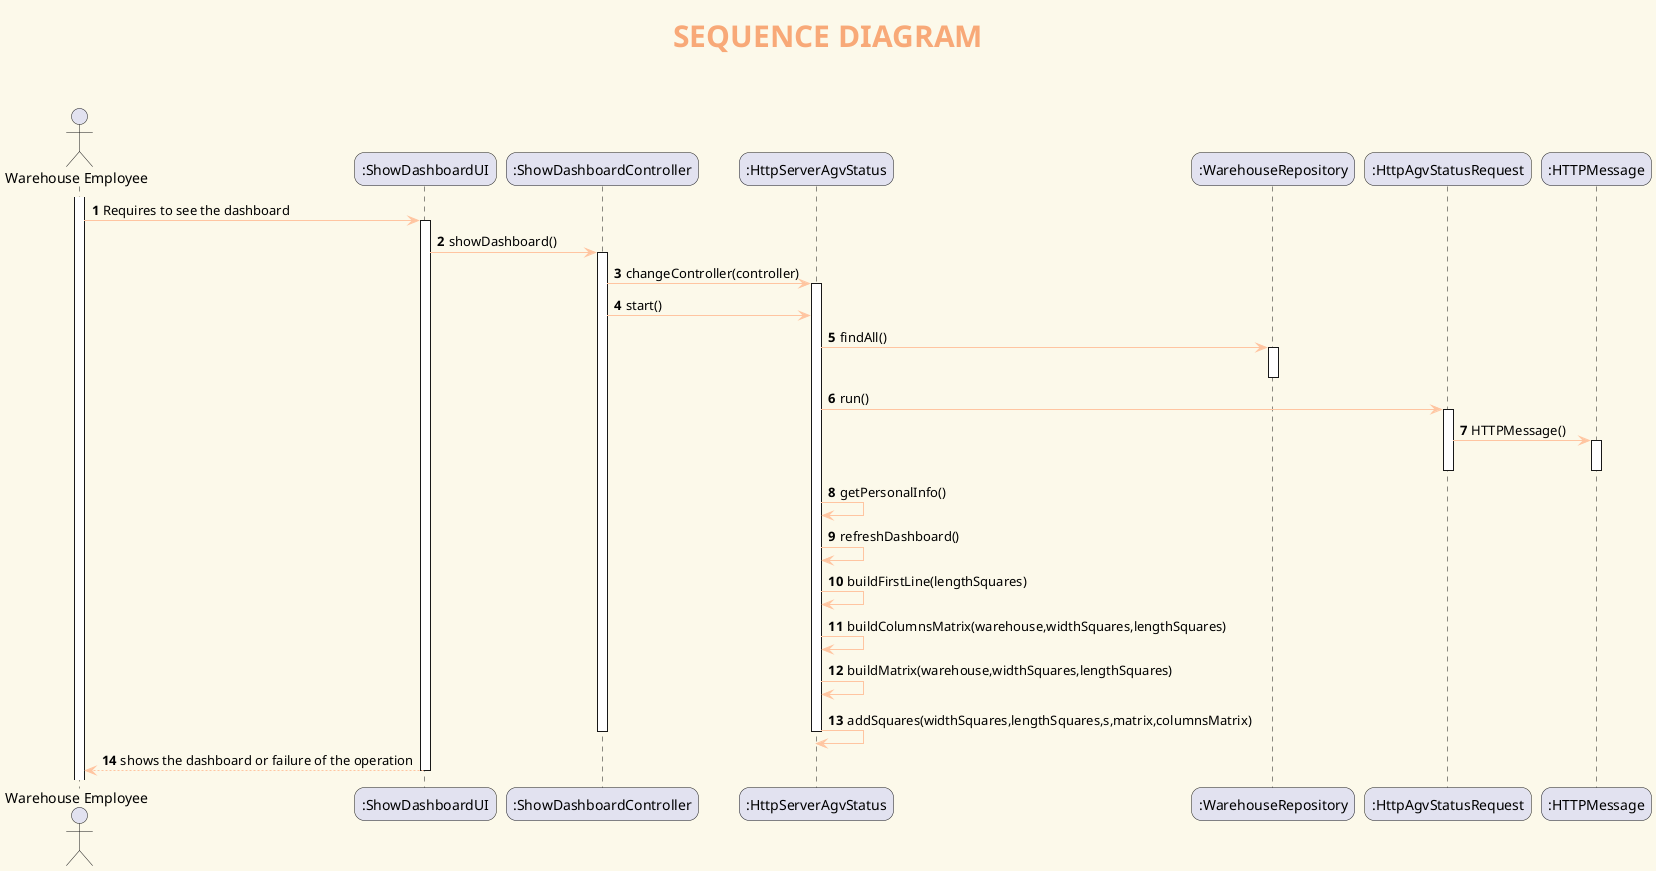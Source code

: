 @startuml
' ======= layout =========
skinparam backgroundColor #fcf9ea
skinparam titleBorderRoundCorner 15
skinparam titleFontSize 30
skinparam classAttributeIconSize 0
skinparam titleFontName Arial Black
skinparam titleFontColor #f8a978
skinparam roundcorner 20
skinparam stereotypeCBackgroundColor ffc5a1
skinparam class {

ArrowColor ffc5a1
BorderColor White
BackgroundColor badfdb
}


' ======= title =========
title <b>SEQUENCE DIAGRAM\n
autonumber
actor "Warehouse Employee" as emp

participant ":ShowDashboardUI" as UI
participant ":ShowDashboardController" as Controller
participant ":HttpServerAgvStatus" as Serv
participant ":WarehouseRepository" as REP
participant ":HttpAgvStatusRequest" as HTTP
participant ":HTTPMessage" as Mess


activate emp
emp -> UI : Requires to see the dashboard
activate UI

UI->Controller: showDashboard()
activate Controller
Controller->Serv:  changeController(controller)
activate Serv
Controller->Serv: start()
Serv->REP: findAll()
activate REP
deactivate REP
Serv->HTTP: run()
activate HTTP
HTTP->Mess: HTTPMessage()
activate Mess
deactivate Mess
deactivate HTTP
Serv->Serv: getPersonalInfo()
Serv->Serv: refreshDashboard()
Serv->Serv: buildFirstLine(lengthSquares)
Serv->Serv: buildColumnsMatrix(warehouse,widthSquares,lengthSquares)
Serv->Serv: buildMatrix(warehouse,widthSquares,lengthSquares)
Serv->Serv: addSquares(widthSquares,lengthSquares,s,matrix,columnsMatrix)
deactivate Serv
deactivate Controller
emp <-- UI: shows the dashboard or failure of the operation
deactivate UI





deactivate UI









@enduml